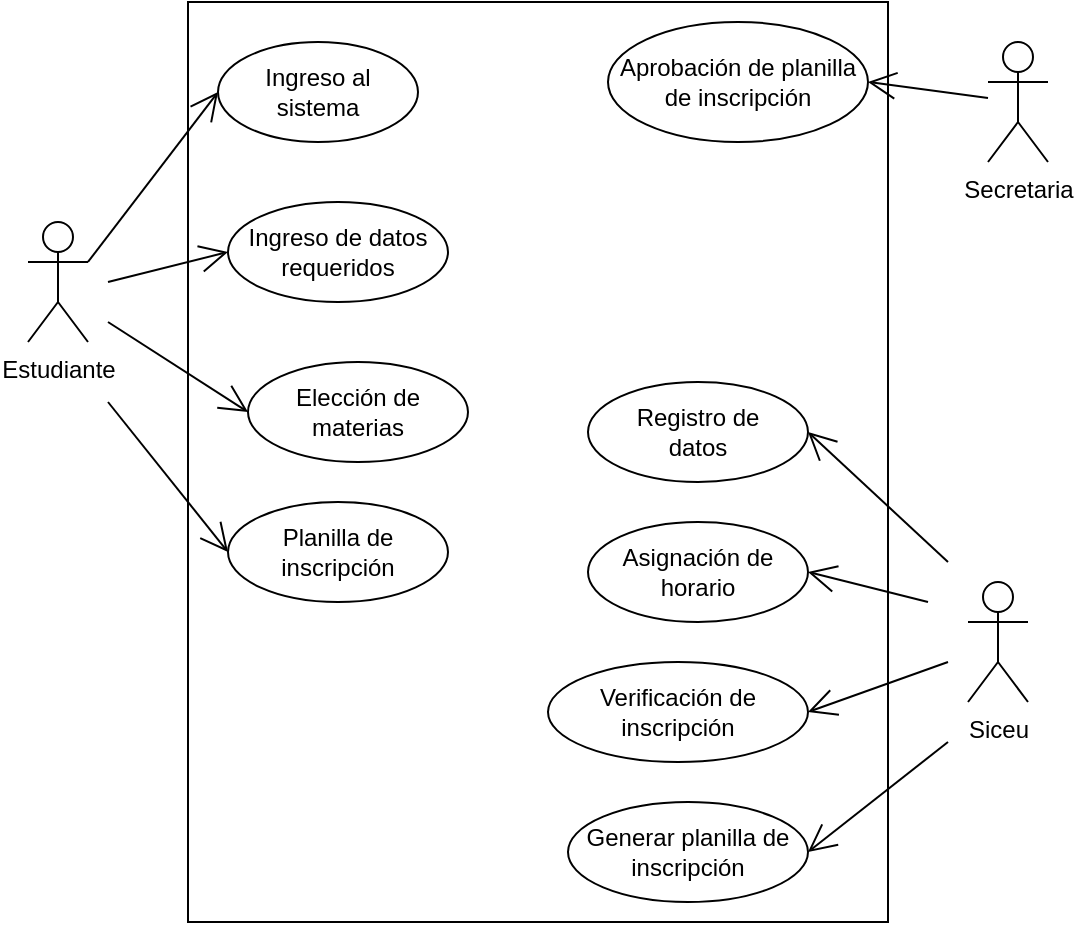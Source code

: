 <mxfile version="21.5.2" type="github">
  <diagram name="Página-1" id="qoe8vgORaRIKNoJuuk16">
    <mxGraphModel dx="794" dy="738" grid="1" gridSize="10" guides="1" tooltips="1" connect="1" arrows="1" fold="1" page="1" pageScale="1" pageWidth="850" pageHeight="1100" math="0" shadow="0">
      <root>
        <mxCell id="0" />
        <mxCell id="1" parent="0" />
        <mxCell id="eTYiFXuetqOa6vKXWHsb-16" value="" style="rounded=0;whiteSpace=wrap;html=1;" parent="1" vertex="1">
          <mxGeometry x="210" y="50" width="350" height="460" as="geometry" />
        </mxCell>
        <mxCell id="eTYiFXuetqOa6vKXWHsb-1" value="&lt;font style=&quot;vertical-align: inherit;&quot;&gt;&lt;font style=&quot;vertical-align: inherit;&quot;&gt;Estudiante&lt;/font&gt;&lt;/font&gt;" style="shape=umlActor;verticalLabelPosition=bottom;verticalAlign=top;html=1;" parent="1" vertex="1">
          <mxGeometry x="130" y="160" width="30" height="60" as="geometry" />
        </mxCell>
        <mxCell id="eTYiFXuetqOa6vKXWHsb-2" value="&lt;font style=&quot;vertical-align: inherit;&quot;&gt;&lt;font style=&quot;vertical-align: inherit;&quot;&gt;Secretaria&lt;/font&gt;&lt;/font&gt;" style="shape=umlActor;verticalLabelPosition=bottom;verticalAlign=top;html=1;" parent="1" vertex="1">
          <mxGeometry x="610" y="70" width="30" height="60" as="geometry" />
        </mxCell>
        <mxCell id="eTYiFXuetqOa6vKXWHsb-3" value="&lt;font style=&quot;vertical-align: inherit;&quot;&gt;&lt;font style=&quot;vertical-align: inherit;&quot;&gt;Siceu&lt;/font&gt;&lt;/font&gt;" style="shape=umlActor;verticalLabelPosition=bottom;verticalAlign=top;html=1;" parent="1" vertex="1">
          <mxGeometry x="600" y="340" width="30" height="60" as="geometry" />
        </mxCell>
        <mxCell id="eTYiFXuetqOa6vKXWHsb-4" value="&lt;font style=&quot;vertical-align: inherit;&quot;&gt;&lt;font style=&quot;vertical-align: inherit;&quot;&gt;Ingreso al&lt;br&gt;sistema&lt;/font&gt;&lt;/font&gt;" style="ellipse;whiteSpace=wrap;html=1;" parent="1" vertex="1">
          <mxGeometry x="225" y="70" width="100" height="50" as="geometry" />
        </mxCell>
        <mxCell id="eTYiFXuetqOa6vKXWHsb-5" value="&lt;font style=&quot;vertical-align: inherit;&quot;&gt;&lt;font style=&quot;vertical-align: inherit;&quot;&gt;Ingreso de datos requeridos&lt;/font&gt;&lt;/font&gt;" style="ellipse;whiteSpace=wrap;html=1;" parent="1" vertex="1">
          <mxGeometry x="230" y="150" width="110" height="50" as="geometry" />
        </mxCell>
        <mxCell id="eTYiFXuetqOa6vKXWHsb-6" value="&lt;font style=&quot;vertical-align: inherit;&quot;&gt;&lt;font style=&quot;vertical-align: inherit;&quot;&gt;Elección de materias&lt;/font&gt;&lt;/font&gt;" style="ellipse;whiteSpace=wrap;html=1;" parent="1" vertex="1">
          <mxGeometry x="240" y="230" width="110" height="50" as="geometry" />
        </mxCell>
        <mxCell id="eTYiFXuetqOa6vKXWHsb-7" value="&lt;font style=&quot;vertical-align: inherit;&quot;&gt;&lt;font style=&quot;vertical-align: inherit;&quot;&gt;Registro de &lt;br&gt;datos&lt;/font&gt;&lt;/font&gt;" style="ellipse;whiteSpace=wrap;html=1;" parent="1" vertex="1">
          <mxGeometry x="410" y="240" width="110" height="50" as="geometry" />
        </mxCell>
        <mxCell id="eTYiFXuetqOa6vKXWHsb-8" value="&lt;font style=&quot;vertical-align: inherit;&quot;&gt;&lt;font style=&quot;vertical-align: inherit;&quot;&gt;Asignación de horario&lt;/font&gt;&lt;/font&gt;" style="ellipse;whiteSpace=wrap;html=1;" parent="1" vertex="1">
          <mxGeometry x="410" y="310" width="110" height="50" as="geometry" />
        </mxCell>
        <mxCell id="eTYiFXuetqOa6vKXWHsb-9" value="&lt;font style=&quot;vertical-align: inherit;&quot;&gt;&lt;font style=&quot;vertical-align: inherit;&quot;&gt;&lt;font style=&quot;vertical-align: inherit;&quot;&gt;&lt;font style=&quot;vertical-align: inherit;&quot;&gt;&lt;font style=&quot;vertical-align: inherit;&quot;&gt;&lt;font style=&quot;vertical-align: inherit;&quot;&gt;Aprobación de planilla de inscripción&lt;/font&gt;&lt;/font&gt;&lt;/font&gt;&lt;/font&gt;&lt;/font&gt;&lt;/font&gt;" style="ellipse;whiteSpace=wrap;html=1;" parent="1" vertex="1">
          <mxGeometry x="420" y="60" width="130" height="60" as="geometry" />
        </mxCell>
        <mxCell id="eTYiFXuetqOa6vKXWHsb-10" value="&lt;font style=&quot;vertical-align: inherit;&quot;&gt;&lt;font style=&quot;vertical-align: inherit;&quot;&gt;&lt;font style=&quot;vertical-align: inherit;&quot;&gt;&lt;font style=&quot;vertical-align: inherit;&quot;&gt;Verificación de inscripción&lt;/font&gt;&lt;/font&gt;&lt;/font&gt;&lt;/font&gt;" style="ellipse;whiteSpace=wrap;html=1;" parent="1" vertex="1">
          <mxGeometry x="390" y="380" width="130" height="50" as="geometry" />
        </mxCell>
        <mxCell id="eTYiFXuetqOa6vKXWHsb-11" value="&lt;font style=&quot;vertical-align: inherit;&quot;&gt;&lt;font style=&quot;vertical-align: inherit;&quot;&gt;&lt;font style=&quot;vertical-align: inherit;&quot;&gt;&lt;font style=&quot;vertical-align: inherit;&quot;&gt;Generar planilla de inscripción&lt;/font&gt;&lt;/font&gt;&lt;/font&gt;&lt;/font&gt;" style="ellipse;whiteSpace=wrap;html=1;" parent="1" vertex="1">
          <mxGeometry x="400" y="450" width="120" height="50" as="geometry" />
        </mxCell>
        <mxCell id="eTYiFXuetqOa6vKXWHsb-12" value="&lt;font style=&quot;vertical-align: inherit;&quot;&gt;&lt;font style=&quot;vertical-align: inherit;&quot;&gt;Planilla de inscripción&lt;/font&gt;&lt;/font&gt;" style="ellipse;whiteSpace=wrap;html=1;" parent="1" vertex="1">
          <mxGeometry x="230" y="300" width="110" height="50" as="geometry" />
        </mxCell>
        <mxCell id="Qh0YcGE0ahicmT0XeAKt-1" value="" style="endArrow=open;endFill=1;endSize=12;html=1;rounded=0;exitX=1;exitY=0.333;exitDx=0;exitDy=0;exitPerimeter=0;entryX=0;entryY=0.5;entryDx=0;entryDy=0;" edge="1" parent="1" source="eTYiFXuetqOa6vKXWHsb-1" target="eTYiFXuetqOa6vKXWHsb-4">
          <mxGeometry width="160" relative="1" as="geometry">
            <mxPoint x="330" y="280" as="sourcePoint" />
            <mxPoint x="490" y="280" as="targetPoint" />
          </mxGeometry>
        </mxCell>
        <mxCell id="Qh0YcGE0ahicmT0XeAKt-2" value="" style="endArrow=open;endFill=1;endSize=12;html=1;rounded=0;exitX=1;exitY=0.333;exitDx=0;exitDy=0;exitPerimeter=0;entryX=0;entryY=0.5;entryDx=0;entryDy=0;" edge="1" parent="1" target="eTYiFXuetqOa6vKXWHsb-5">
          <mxGeometry width="160" relative="1" as="geometry">
            <mxPoint x="170" y="190" as="sourcePoint" />
            <mxPoint x="235" y="105" as="targetPoint" />
          </mxGeometry>
        </mxCell>
        <mxCell id="Qh0YcGE0ahicmT0XeAKt-3" value="" style="endArrow=open;endFill=1;endSize=12;html=1;rounded=0;entryX=0;entryY=0.5;entryDx=0;entryDy=0;" edge="1" parent="1" target="eTYiFXuetqOa6vKXWHsb-6">
          <mxGeometry width="160" relative="1" as="geometry">
            <mxPoint x="170" y="210" as="sourcePoint" />
            <mxPoint x="240" y="185" as="targetPoint" />
          </mxGeometry>
        </mxCell>
        <mxCell id="Qh0YcGE0ahicmT0XeAKt-4" value="" style="endArrow=open;endFill=1;endSize=12;html=1;rounded=0;entryX=0;entryY=0.5;entryDx=0;entryDy=0;" edge="1" parent="1" target="eTYiFXuetqOa6vKXWHsb-12">
          <mxGeometry width="160" relative="1" as="geometry">
            <mxPoint x="170" y="250" as="sourcePoint" />
            <mxPoint x="250" y="265" as="targetPoint" />
          </mxGeometry>
        </mxCell>
        <mxCell id="Qh0YcGE0ahicmT0XeAKt-5" value="" style="endArrow=open;endFill=1;endSize=12;html=1;rounded=0;entryX=1;entryY=0.5;entryDx=0;entryDy=0;" edge="1" parent="1" target="eTYiFXuetqOa6vKXWHsb-7">
          <mxGeometry width="160" relative="1" as="geometry">
            <mxPoint x="590" y="330" as="sourcePoint" />
            <mxPoint x="490" y="280" as="targetPoint" />
          </mxGeometry>
        </mxCell>
        <mxCell id="Qh0YcGE0ahicmT0XeAKt-6" value="" style="endArrow=open;endFill=1;endSize=12;html=1;rounded=0;entryX=1;entryY=0.5;entryDx=0;entryDy=0;" edge="1" parent="1" target="eTYiFXuetqOa6vKXWHsb-8">
          <mxGeometry width="160" relative="1" as="geometry">
            <mxPoint x="580" y="350" as="sourcePoint" />
            <mxPoint x="530" y="275" as="targetPoint" />
          </mxGeometry>
        </mxCell>
        <mxCell id="Qh0YcGE0ahicmT0XeAKt-7" value="" style="endArrow=open;endFill=1;endSize=12;html=1;rounded=0;entryX=1;entryY=0.5;entryDx=0;entryDy=0;" edge="1" parent="1" target="eTYiFXuetqOa6vKXWHsb-10">
          <mxGeometry width="160" relative="1" as="geometry">
            <mxPoint x="590" y="380" as="sourcePoint" />
            <mxPoint x="530" y="345" as="targetPoint" />
          </mxGeometry>
        </mxCell>
        <mxCell id="Qh0YcGE0ahicmT0XeAKt-8" value="" style="endArrow=open;endFill=1;endSize=12;html=1;rounded=0;entryX=1;entryY=0.5;entryDx=0;entryDy=0;" edge="1" parent="1" target="eTYiFXuetqOa6vKXWHsb-11">
          <mxGeometry width="160" relative="1" as="geometry">
            <mxPoint x="590" y="420" as="sourcePoint" />
            <mxPoint x="530" y="415" as="targetPoint" />
          </mxGeometry>
        </mxCell>
        <mxCell id="Qh0YcGE0ahicmT0XeAKt-9" value="" style="endArrow=open;endFill=1;endSize=12;html=1;rounded=0;entryX=1;entryY=0.5;entryDx=0;entryDy=0;" edge="1" parent="1" source="eTYiFXuetqOa6vKXWHsb-2" target="eTYiFXuetqOa6vKXWHsb-9">
          <mxGeometry width="160" relative="1" as="geometry">
            <mxPoint x="330" y="280" as="sourcePoint" />
            <mxPoint x="490" y="280" as="targetPoint" />
          </mxGeometry>
        </mxCell>
      </root>
    </mxGraphModel>
  </diagram>
</mxfile>
